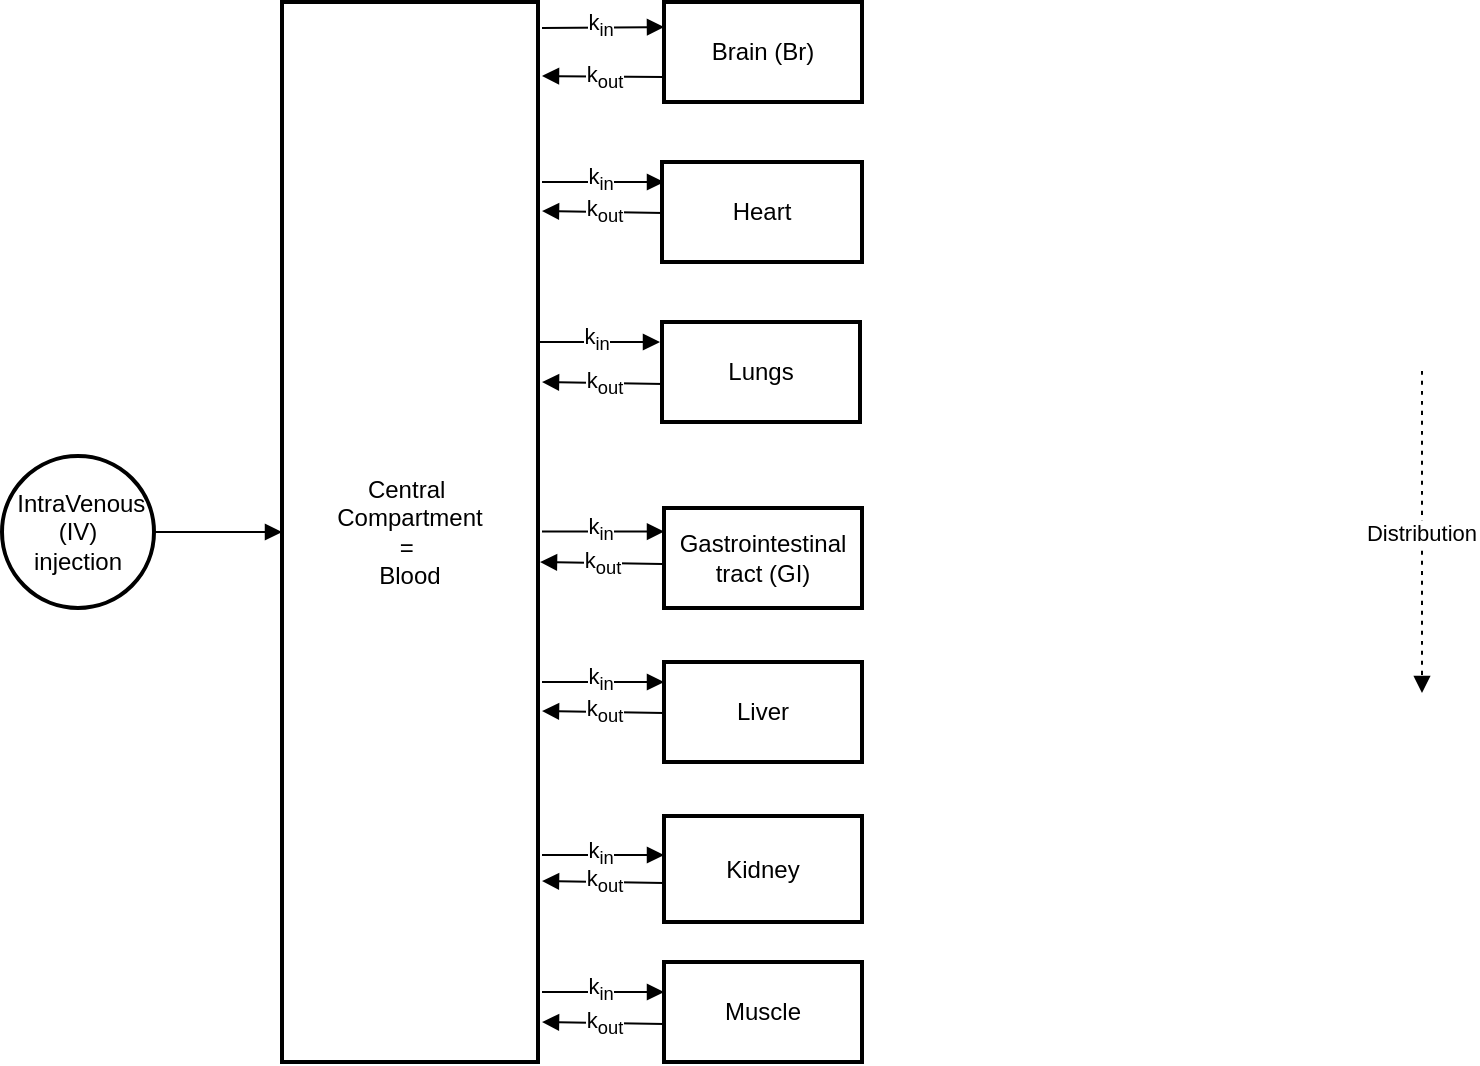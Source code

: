 <mxfile version="24.7.14">
  <diagram name="Page-1" id="cA2wVGBj6NUlGLia6zEg">
    <mxGraphModel dx="437" dy="268" grid="1" gridSize="10" guides="1" tooltips="1" connect="1" arrows="1" fold="1" page="1" pageScale="1" pageWidth="827" pageHeight="1169" math="0" shadow="0">
      <root>
        <mxCell id="0" />
        <mxCell id="1" parent="0" />
        <mxCell id="4" value="Brain (Br)" style="whiteSpace=wrap;strokeWidth=2;" parent="1" vertex="1">
          <mxGeometry x="351" y="90" width="99" height="50" as="geometry" />
        </mxCell>
        <mxCell id="5" value="Central &#xa;Compartment&#xa;= &#xa;Blood" style="whiteSpace=wrap;strokeWidth=2;" parent="1" vertex="1">
          <mxGeometry x="160" y="90" width="128" height="530" as="geometry" />
        </mxCell>
        <mxCell id="6" value=" IntraVenous (IV)&#xa;injection" style="ellipse;aspect=fixed;strokeWidth=2;whiteSpace=wrap;" parent="1" vertex="1">
          <mxGeometry x="20" y="317" width="76" height="76" as="geometry" />
        </mxCell>
        <mxCell id="12" value="" style="curved=1;startArrow=none;endArrow=block;exitX=1;exitY=0.5;entryX=0;entryY=0.5;entryDx=0;entryDy=0;exitDx=0;exitDy=0;" parent="1" source="6" target="5" edge="1">
          <mxGeometry relative="1" as="geometry">
            <Array as="points" />
            <mxPoint x="154.5" y="204" as="targetPoint" />
          </mxGeometry>
        </mxCell>
        <mxCell id="18" value="Distribution" style="curved=1;dashed=1;dashPattern=2 3;startArrow=none;endArrow=block;entryX=0.5;entryY=-0.01;" parent="1" edge="1">
          <mxGeometry relative="1" as="geometry">
            <Array as="points" />
            <mxPoint x="730" y="274.5" as="sourcePoint" />
            <mxPoint x="730" y="435.5" as="targetPoint" />
          </mxGeometry>
        </mxCell>
        <mxCell id="dce21k1JnqVtqL4-GlXm-20" value="Heart" style="whiteSpace=wrap;strokeWidth=2;" vertex="1" parent="1">
          <mxGeometry x="350" y="170" width="100" height="50" as="geometry" />
        </mxCell>
        <mxCell id="dce21k1JnqVtqL4-GlXm-21" value="Lungs" style="whiteSpace=wrap;strokeWidth=2;" vertex="1" parent="1">
          <mxGeometry x="350" y="250" width="99" height="50" as="geometry" />
        </mxCell>
        <mxCell id="dce21k1JnqVtqL4-GlXm-22" value="Liver" style="whiteSpace=wrap;strokeWidth=2;" vertex="1" parent="1">
          <mxGeometry x="351" y="420" width="99" height="50" as="geometry" />
        </mxCell>
        <mxCell id="dce21k1JnqVtqL4-GlXm-26" value="Kidney" style="whiteSpace=wrap;strokeWidth=2;" vertex="1" parent="1">
          <mxGeometry x="351" y="497" width="99" height="53" as="geometry" />
        </mxCell>
        <mxCell id="dce21k1JnqVtqL4-GlXm-27" value="Gastrointestinal tract (GI)" style="whiteSpace=wrap;strokeWidth=2;" vertex="1" parent="1">
          <mxGeometry x="351" y="343" width="99" height="50" as="geometry" />
        </mxCell>
        <mxCell id="dce21k1JnqVtqL4-GlXm-28" value="Muscle" style="whiteSpace=wrap;strokeWidth=2;" vertex="1" parent="1">
          <mxGeometry x="351" y="570" width="99" height="50" as="geometry" />
        </mxCell>
        <mxCell id="dce21k1JnqVtqL4-GlXm-29" value="" style="curved=1;startArrow=none;endArrow=block;entryX=0;entryY=0.25;entryDx=0;entryDy=0;" edge="1" parent="1" target="4">
          <mxGeometry relative="1" as="geometry">
            <Array as="points" />
            <mxPoint x="290" y="103" as="sourcePoint" />
            <mxPoint x="352" y="110" as="targetPoint" />
          </mxGeometry>
        </mxCell>
        <mxCell id="dce21k1JnqVtqL4-GlXm-31" value="k&lt;sub&gt;in&lt;/sub&gt;" style="edgeLabel;html=1;align=center;verticalAlign=middle;resizable=0;points=[];" vertex="1" connectable="0" parent="dce21k1JnqVtqL4-GlXm-29">
          <mxGeometry x="0.18" y="-2" relative="1" as="geometry">
            <mxPoint x="-7" y="-3" as="offset" />
          </mxGeometry>
        </mxCell>
        <mxCell id="dce21k1JnqVtqL4-GlXm-30" value="" style="curved=1;startArrow=none;endArrow=block;exitX=0;exitY=0.75;exitDx=0;exitDy=0;" edge="1" parent="1" source="4">
          <mxGeometry relative="1" as="geometry">
            <Array as="points" />
            <mxPoint x="298" y="120" as="sourcePoint" />
            <mxPoint x="290" y="127" as="targetPoint" />
          </mxGeometry>
        </mxCell>
        <mxCell id="dce21k1JnqVtqL4-GlXm-34" value="k&lt;sub&gt;out&lt;/sub&gt;" style="edgeLabel;html=1;align=center;verticalAlign=middle;resizable=0;points=[];" vertex="1" connectable="0" parent="dce21k1JnqVtqL4-GlXm-30">
          <mxGeometry x="-0.125" relative="1" as="geometry">
            <mxPoint x="-4" as="offset" />
          </mxGeometry>
        </mxCell>
        <mxCell id="dce21k1JnqVtqL4-GlXm-35" value="" style="curved=1;startArrow=none;endArrow=block;entryX=0;entryY=0.25;entryDx=0;entryDy=0;" edge="1" parent="1">
          <mxGeometry relative="1" as="geometry">
            <Array as="points" />
            <mxPoint x="290" y="180" as="sourcePoint" />
            <mxPoint x="351" y="180" as="targetPoint" />
          </mxGeometry>
        </mxCell>
        <mxCell id="dce21k1JnqVtqL4-GlXm-36" value="k&lt;sub&gt;in&lt;/sub&gt;" style="edgeLabel;html=1;align=center;verticalAlign=middle;resizable=0;points=[];" vertex="1" connectable="0" parent="dce21k1JnqVtqL4-GlXm-35">
          <mxGeometry x="0.18" y="-2" relative="1" as="geometry">
            <mxPoint x="-7" y="-3" as="offset" />
          </mxGeometry>
        </mxCell>
        <mxCell id="dce21k1JnqVtqL4-GlXm-37" value="" style="curved=1;startArrow=none;endArrow=block;exitX=0;exitY=0.75;exitDx=0;exitDy=0;" edge="1" parent="1">
          <mxGeometry relative="1" as="geometry">
            <Array as="points" />
            <mxPoint x="351" y="195.5" as="sourcePoint" />
            <mxPoint x="290" y="194.5" as="targetPoint" />
          </mxGeometry>
        </mxCell>
        <mxCell id="dce21k1JnqVtqL4-GlXm-38" value="k&lt;sub&gt;out&lt;/sub&gt;" style="edgeLabel;html=1;align=center;verticalAlign=middle;resizable=0;points=[];" vertex="1" connectable="0" parent="dce21k1JnqVtqL4-GlXm-37">
          <mxGeometry x="-0.125" relative="1" as="geometry">
            <mxPoint x="-4" as="offset" />
          </mxGeometry>
        </mxCell>
        <mxCell id="dce21k1JnqVtqL4-GlXm-39" value="" style="curved=1;startArrow=none;endArrow=block;entryX=0;entryY=0.25;entryDx=0;entryDy=0;" edge="1" parent="1">
          <mxGeometry relative="1" as="geometry">
            <Array as="points" />
            <mxPoint x="288" y="260" as="sourcePoint" />
            <mxPoint x="349" y="260" as="targetPoint" />
          </mxGeometry>
        </mxCell>
        <mxCell id="dce21k1JnqVtqL4-GlXm-40" value="k&lt;sub&gt;in&lt;/sub&gt;" style="edgeLabel;html=1;align=center;verticalAlign=middle;resizable=0;points=[];" vertex="1" connectable="0" parent="dce21k1JnqVtqL4-GlXm-39">
          <mxGeometry x="0.18" y="-2" relative="1" as="geometry">
            <mxPoint x="-7" y="-3" as="offset" />
          </mxGeometry>
        </mxCell>
        <mxCell id="dce21k1JnqVtqL4-GlXm-41" value="" style="curved=1;startArrow=none;endArrow=block;exitX=0;exitY=0.75;exitDx=0;exitDy=0;" edge="1" parent="1">
          <mxGeometry relative="1" as="geometry">
            <Array as="points" />
            <mxPoint x="351" y="281" as="sourcePoint" />
            <mxPoint x="290" y="280" as="targetPoint" />
          </mxGeometry>
        </mxCell>
        <mxCell id="dce21k1JnqVtqL4-GlXm-42" value="k&lt;sub&gt;out&lt;/sub&gt;" style="edgeLabel;html=1;align=center;verticalAlign=middle;resizable=0;points=[];" vertex="1" connectable="0" parent="dce21k1JnqVtqL4-GlXm-41">
          <mxGeometry x="-0.125" relative="1" as="geometry">
            <mxPoint x="-4" as="offset" />
          </mxGeometry>
        </mxCell>
        <mxCell id="dce21k1JnqVtqL4-GlXm-43" value="" style="curved=1;startArrow=none;endArrow=block;entryX=0;entryY=0.25;entryDx=0;entryDy=0;" edge="1" parent="1">
          <mxGeometry relative="1" as="geometry">
            <Array as="points" />
            <mxPoint x="290" y="354.79" as="sourcePoint" />
            <mxPoint x="351" y="354.79" as="targetPoint" />
          </mxGeometry>
        </mxCell>
        <mxCell id="dce21k1JnqVtqL4-GlXm-44" value="k&lt;sub&gt;in&lt;/sub&gt;" style="edgeLabel;html=1;align=center;verticalAlign=middle;resizable=0;points=[];" vertex="1" connectable="0" parent="dce21k1JnqVtqL4-GlXm-43">
          <mxGeometry x="0.18" y="-2" relative="1" as="geometry">
            <mxPoint x="-7" y="-3" as="offset" />
          </mxGeometry>
        </mxCell>
        <mxCell id="dce21k1JnqVtqL4-GlXm-45" value="" style="curved=1;startArrow=none;endArrow=block;entryX=0;entryY=0.25;entryDx=0;entryDy=0;" edge="1" parent="1">
          <mxGeometry relative="1" as="geometry">
            <Array as="points" />
            <mxPoint x="290" y="430" as="sourcePoint" />
            <mxPoint x="351" y="430" as="targetPoint" />
          </mxGeometry>
        </mxCell>
        <mxCell id="dce21k1JnqVtqL4-GlXm-46" value="k&lt;sub&gt;in&lt;/sub&gt;" style="edgeLabel;html=1;align=center;verticalAlign=middle;resizable=0;points=[];" vertex="1" connectable="0" parent="dce21k1JnqVtqL4-GlXm-45">
          <mxGeometry x="0.18" y="-2" relative="1" as="geometry">
            <mxPoint x="-7" y="-3" as="offset" />
          </mxGeometry>
        </mxCell>
        <mxCell id="dce21k1JnqVtqL4-GlXm-47" value="" style="curved=1;startArrow=none;endArrow=block;entryX=0;entryY=0.25;entryDx=0;entryDy=0;" edge="1" parent="1">
          <mxGeometry relative="1" as="geometry">
            <Array as="points" />
            <mxPoint x="290" y="516.5" as="sourcePoint" />
            <mxPoint x="351" y="516.5" as="targetPoint" />
          </mxGeometry>
        </mxCell>
        <mxCell id="dce21k1JnqVtqL4-GlXm-48" value="k&lt;sub&gt;in&lt;/sub&gt;" style="edgeLabel;html=1;align=center;verticalAlign=middle;resizable=0;points=[];" vertex="1" connectable="0" parent="dce21k1JnqVtqL4-GlXm-47">
          <mxGeometry x="0.18" y="-2" relative="1" as="geometry">
            <mxPoint x="-7" y="-3" as="offset" />
          </mxGeometry>
        </mxCell>
        <mxCell id="dce21k1JnqVtqL4-GlXm-49" value="" style="curved=1;startArrow=none;endArrow=block;entryX=0;entryY=0.25;entryDx=0;entryDy=0;" edge="1" parent="1">
          <mxGeometry relative="1" as="geometry">
            <Array as="points" />
            <mxPoint x="290" y="585" as="sourcePoint" />
            <mxPoint x="351" y="585" as="targetPoint" />
          </mxGeometry>
        </mxCell>
        <mxCell id="dce21k1JnqVtqL4-GlXm-50" value="k&lt;sub&gt;in&lt;/sub&gt;" style="edgeLabel;html=1;align=center;verticalAlign=middle;resizable=0;points=[];" vertex="1" connectable="0" parent="dce21k1JnqVtqL4-GlXm-49">
          <mxGeometry x="0.18" y="-2" relative="1" as="geometry">
            <mxPoint x="-7" y="-3" as="offset" />
          </mxGeometry>
        </mxCell>
        <mxCell id="dce21k1JnqVtqL4-GlXm-51" value="" style="curved=1;startArrow=none;endArrow=block;exitX=0;exitY=0.75;exitDx=0;exitDy=0;" edge="1" parent="1">
          <mxGeometry relative="1" as="geometry">
            <Array as="points" />
            <mxPoint x="350" y="371" as="sourcePoint" />
            <mxPoint x="289" y="370" as="targetPoint" />
          </mxGeometry>
        </mxCell>
        <mxCell id="dce21k1JnqVtqL4-GlXm-52" value="k&lt;sub&gt;out&lt;/sub&gt;" style="edgeLabel;html=1;align=center;verticalAlign=middle;resizable=0;points=[];" vertex="1" connectable="0" parent="dce21k1JnqVtqL4-GlXm-51">
          <mxGeometry x="-0.125" relative="1" as="geometry">
            <mxPoint x="-4" as="offset" />
          </mxGeometry>
        </mxCell>
        <mxCell id="dce21k1JnqVtqL4-GlXm-53" value="" style="curved=1;startArrow=none;endArrow=block;exitX=0;exitY=0.75;exitDx=0;exitDy=0;" edge="1" parent="1">
          <mxGeometry relative="1" as="geometry">
            <Array as="points" />
            <mxPoint x="351" y="445.5" as="sourcePoint" />
            <mxPoint x="290" y="444.5" as="targetPoint" />
          </mxGeometry>
        </mxCell>
        <mxCell id="dce21k1JnqVtqL4-GlXm-54" value="k&lt;sub&gt;out&lt;/sub&gt;" style="edgeLabel;html=1;align=center;verticalAlign=middle;resizable=0;points=[];" vertex="1" connectable="0" parent="dce21k1JnqVtqL4-GlXm-53">
          <mxGeometry x="-0.125" relative="1" as="geometry">
            <mxPoint x="-4" as="offset" />
          </mxGeometry>
        </mxCell>
        <mxCell id="dce21k1JnqVtqL4-GlXm-55" value="" style="curved=1;startArrow=none;endArrow=block;exitX=0;exitY=0.75;exitDx=0;exitDy=0;" edge="1" parent="1">
          <mxGeometry relative="1" as="geometry">
            <Array as="points" />
            <mxPoint x="351" y="530.5" as="sourcePoint" />
            <mxPoint x="290" y="529.5" as="targetPoint" />
          </mxGeometry>
        </mxCell>
        <mxCell id="dce21k1JnqVtqL4-GlXm-56" value="k&lt;sub&gt;out&lt;/sub&gt;" style="edgeLabel;html=1;align=center;verticalAlign=middle;resizable=0;points=[];" vertex="1" connectable="0" parent="dce21k1JnqVtqL4-GlXm-55">
          <mxGeometry x="-0.125" relative="1" as="geometry">
            <mxPoint x="-4" as="offset" />
          </mxGeometry>
        </mxCell>
        <mxCell id="dce21k1JnqVtqL4-GlXm-57" value="" style="curved=1;startArrow=none;endArrow=block;exitX=0;exitY=0.75;exitDx=0;exitDy=0;" edge="1" parent="1">
          <mxGeometry relative="1" as="geometry">
            <Array as="points" />
            <mxPoint x="351" y="601" as="sourcePoint" />
            <mxPoint x="290" y="600" as="targetPoint" />
          </mxGeometry>
        </mxCell>
        <mxCell id="dce21k1JnqVtqL4-GlXm-58" value="k&lt;sub&gt;out&lt;/sub&gt;" style="edgeLabel;html=1;align=center;verticalAlign=middle;resizable=0;points=[];" vertex="1" connectable="0" parent="dce21k1JnqVtqL4-GlXm-57">
          <mxGeometry x="-0.125" relative="1" as="geometry">
            <mxPoint x="-4" as="offset" />
          </mxGeometry>
        </mxCell>
      </root>
    </mxGraphModel>
  </diagram>
</mxfile>
